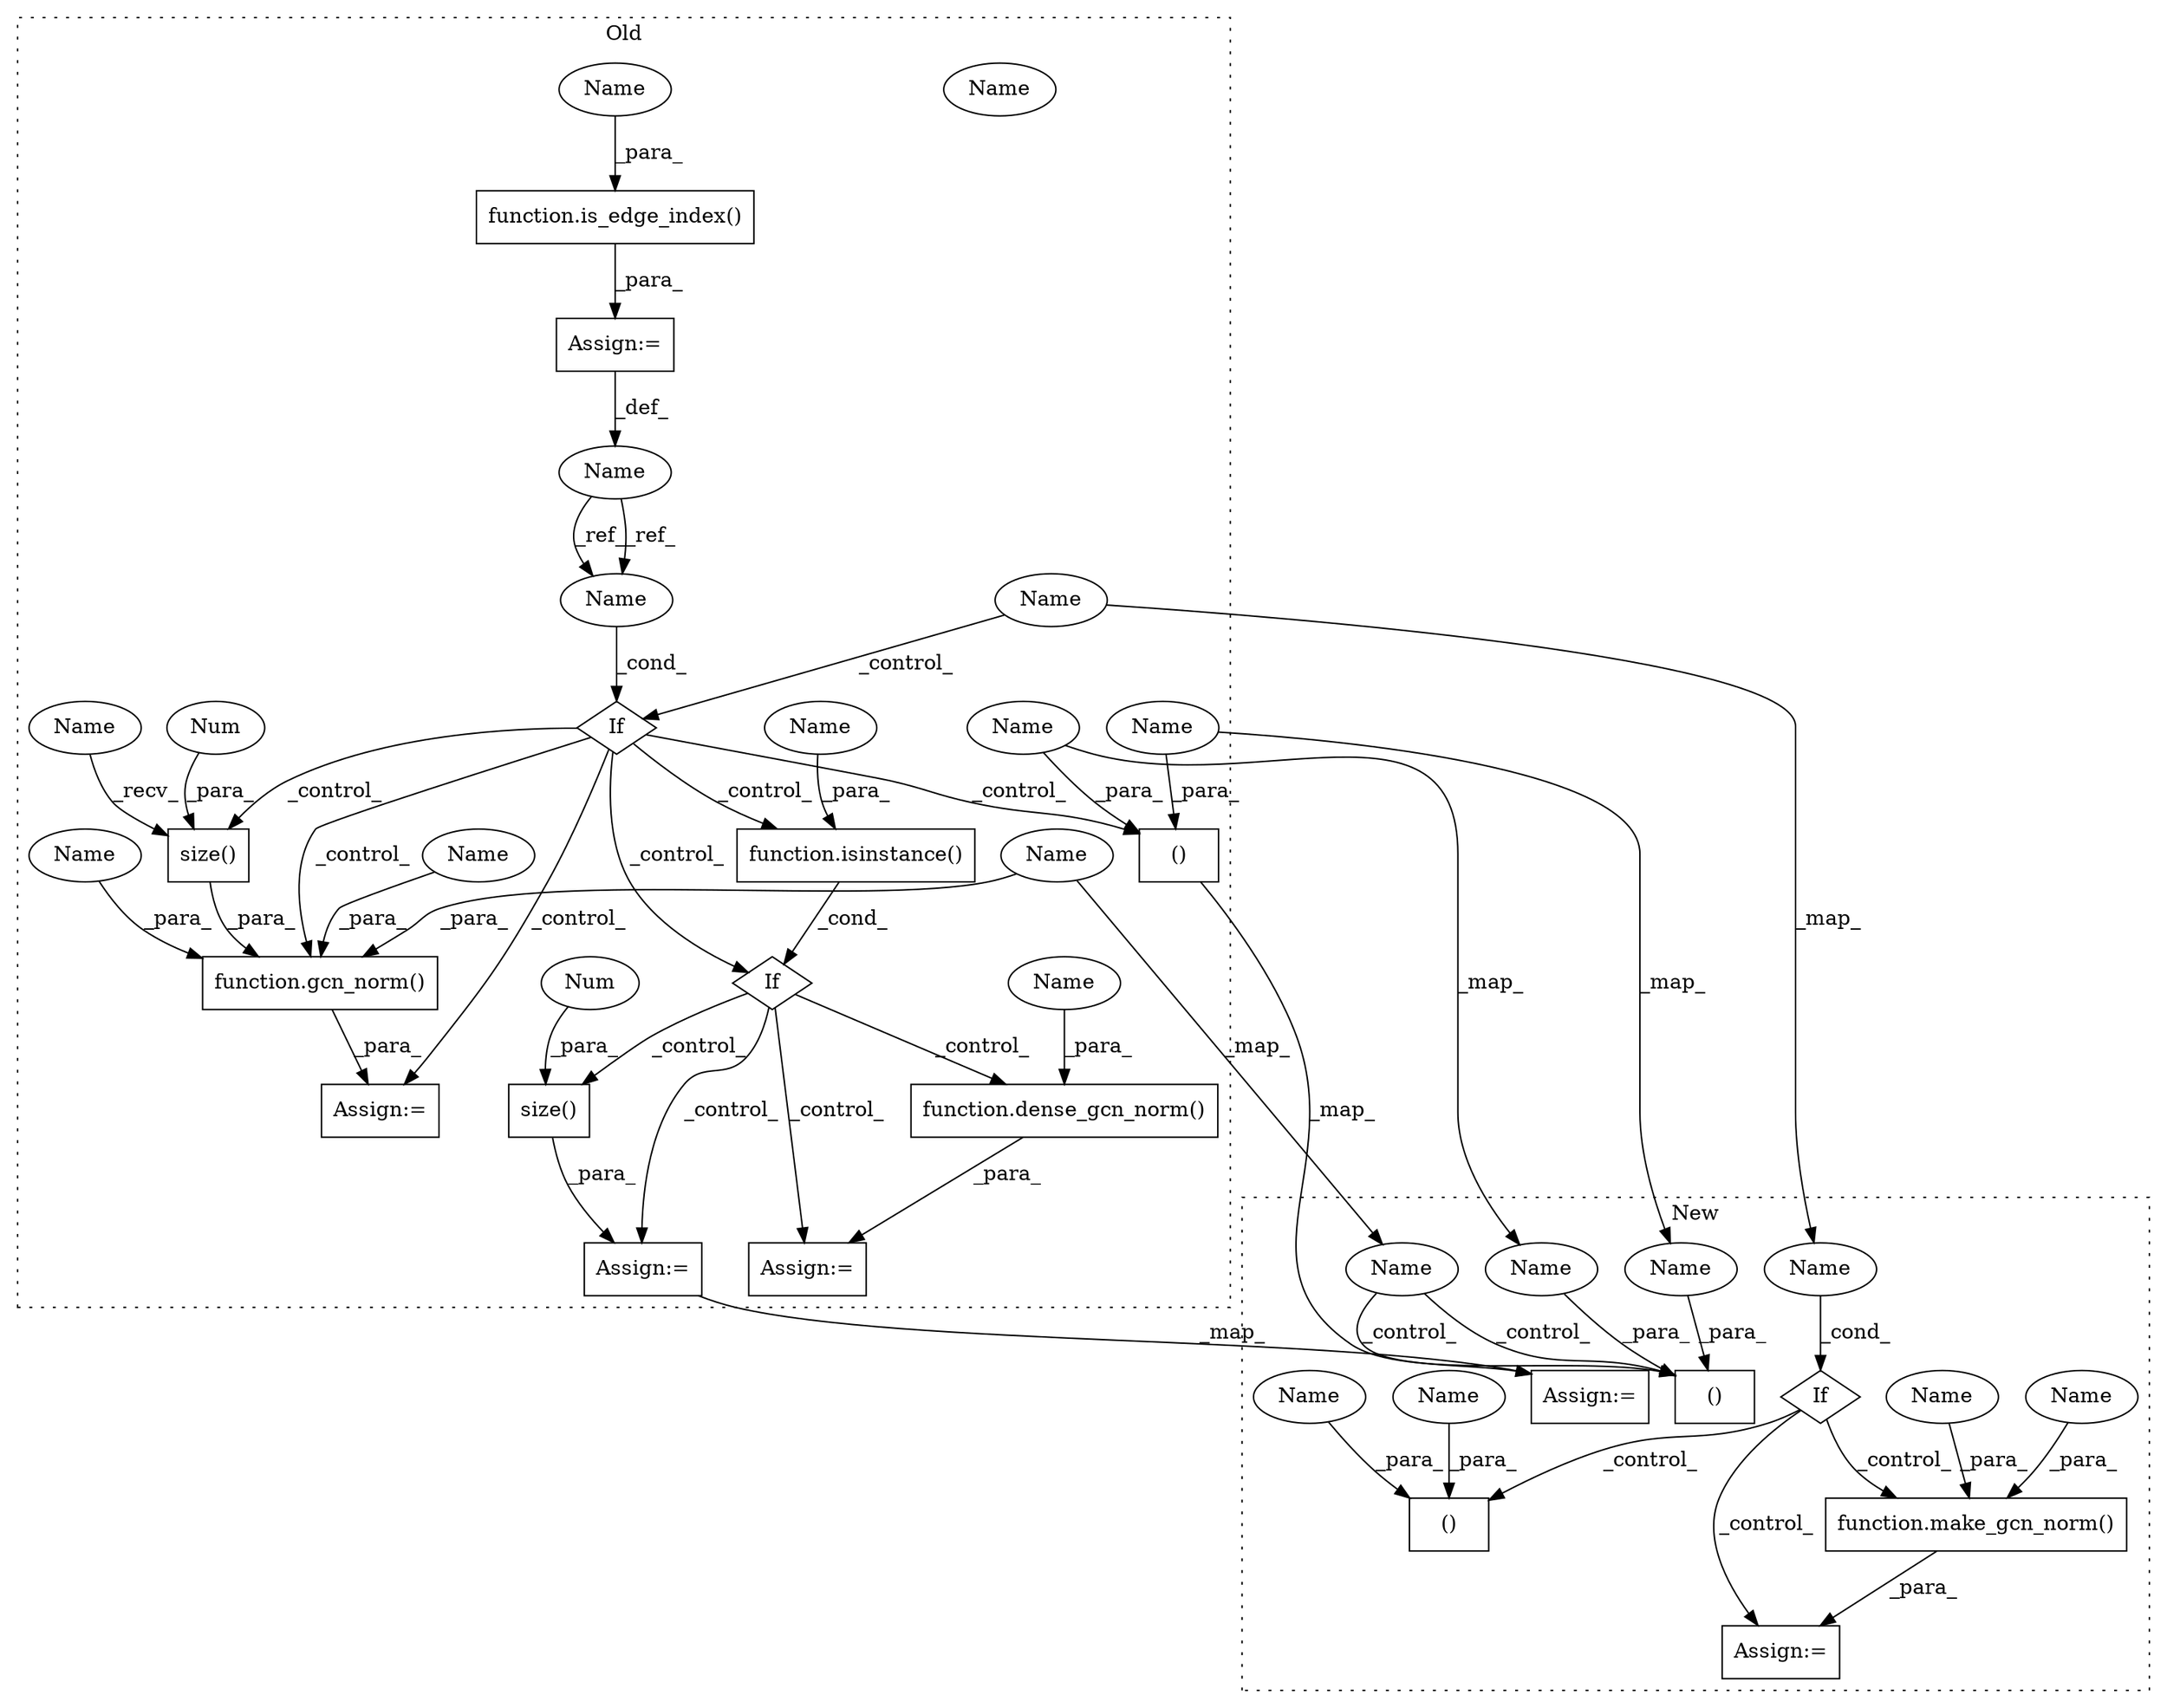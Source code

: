 digraph G {
subgraph cluster0 {
1 [label="size()" a="75" s="3311,3319" l="7,1" shape="box"];
3 [label="size()" a="75" s="3065,3073" l="7,1" shape="box"];
4 [label="Num" a="76" s="3318" l="1" shape="ellipse"];
5 [label="Num" a="76" s="3072" l="1" shape="ellipse"];
6 [label="function.gcn_norm()" a="75" s="2989,3126" l="51,16" shape="box"];
7 [label="Name" a="87" s="2929" l="12" shape="ellipse"];
8 [label="Name" a="87" s="2811" l="12" shape="ellipse"];
9 [label="function.is_edge_index()" a="75" s="2826,2850" l="14,1" shape="box"];
10 [label="function.dense_gcn_norm()" a="75" s="3496,3546" l="40,37" shape="box"];
11 [label="Assign:=" a="68" s="2823" l="3" shape="box"];
12 [label="Assign:=" a="68" s="3493" l="3" shape="box"];
15 [label="Assign:=" a="68" s="2973" l="16" shape="box"];
16 [label="If" a="96" s="2926" l="3" shape="diamond"];
18 [label="()" a="54" s="2973" l="13" shape="box"];
20 [label="If" a="96" s="3164" l="0" shape="diamond"];
21 [label="function.isinstance()" a="75" s="3164,3199" l="11,1" shape="box"];
22 [label="Name" a="87" s="2894" l="14" shape="ellipse"];
25 [label="Name" a="87" s="3107" l="19" shape="ellipse"];
27 [label="Assign:=" a="68" s="3232" l="3" shape="box"];
31 [label="Name" a="87" s="2929" l="12" shape="ellipse"];
32 [label="Name" a="87" s="3065" l="1" shape="ellipse"];
33 [label="Name" a="87" s="2975" l="11" shape="ellipse"];
34 [label="Name" a="87" s="3052" l="11" shape="ellipse"];
38 [label="Name" a="87" s="3536" l="10" shape="ellipse"];
39 [label="Name" a="87" s="3175" l="10" shape="ellipse"];
40 [label="Name" a="87" s="3040" l="10" shape="ellipse"];
41 [label="Name" a="87" s="2963" l="10" shape="ellipse"];
42 [label="Name" a="87" s="2840" l="10" shape="ellipse"];
label = "Old";
style="dotted";
}
subgraph cluster1 {
2 [label="function.make_gcn_norm()" a="75" s="2944,3002" l="35,1" shape="box"];
13 [label="()" a="54" s="2928" l="13" shape="box"];
14 [label="Assign:=" a="68" s="2928" l="16" shape="box"];
17 [label="If" a="96" s="2883" l="3" shape="diamond"];
19 [label="()" a="54" s="2771" l="13" shape="box"];
23 [label="Name" a="87" s="2886" l="14" shape="ellipse"];
24 [label="Name" a="87" s="2724" l="19" shape="ellipse"];
26 [label="Assign:=" a="68" s="2771" l="16" shape="box"];
28 [label="Name" a="87" s="2761" l="10" shape="ellipse"];
29 [label="Name" a="87" s="2979" l="10" shape="ellipse"];
30 [label="Name" a="87" s="2918" l="10" shape="ellipse"];
35 [label="Name" a="87" s="2773" l="11" shape="ellipse"];
36 [label="Name" a="87" s="2991" l="11" shape="ellipse"];
37 [label="Name" a="87" s="2930" l="11" shape="ellipse"];
label = "New";
style="dotted";
}
1 -> 27 [label="_para_"];
2 -> 14 [label="_para_"];
3 -> 6 [label="_para_"];
4 -> 1 [label="_para_"];
5 -> 3 [label="_para_"];
6 -> 15 [label="_para_"];
8 -> 31 [label="_ref_"];
8 -> 31 [label="_ref_"];
9 -> 11 [label="_para_"];
10 -> 12 [label="_para_"];
11 -> 8 [label="_def_"];
16 -> 6 [label="_control_"];
16 -> 18 [label="_control_"];
16 -> 15 [label="_control_"];
16 -> 20 [label="_control_"];
16 -> 21 [label="_control_"];
16 -> 3 [label="_control_"];
17 -> 14 [label="_control_"];
17 -> 13 [label="_control_"];
17 -> 2 [label="_control_"];
18 -> 19 [label="_map_"];
20 -> 1 [label="_control_"];
20 -> 10 [label="_control_"];
20 -> 27 [label="_control_"];
20 -> 12 [label="_control_"];
21 -> 20 [label="_cond_"];
22 -> 23 [label="_map_"];
22 -> 16 [label="_control_"];
23 -> 17 [label="_cond_"];
24 -> 26 [label="_control_"];
24 -> 19 [label="_control_"];
25 -> 6 [label="_para_"];
25 -> 24 [label="_map_"];
27 -> 26 [label="_map_"];
28 -> 19 [label="_para_"];
29 -> 2 [label="_para_"];
30 -> 13 [label="_para_"];
31 -> 16 [label="_cond_"];
32 -> 3 [label="_recv_"];
33 -> 35 [label="_map_"];
33 -> 18 [label="_para_"];
34 -> 6 [label="_para_"];
35 -> 19 [label="_para_"];
36 -> 2 [label="_para_"];
37 -> 13 [label="_para_"];
38 -> 10 [label="_para_"];
39 -> 21 [label="_para_"];
40 -> 6 [label="_para_"];
41 -> 28 [label="_map_"];
41 -> 18 [label="_para_"];
42 -> 9 [label="_para_"];
}